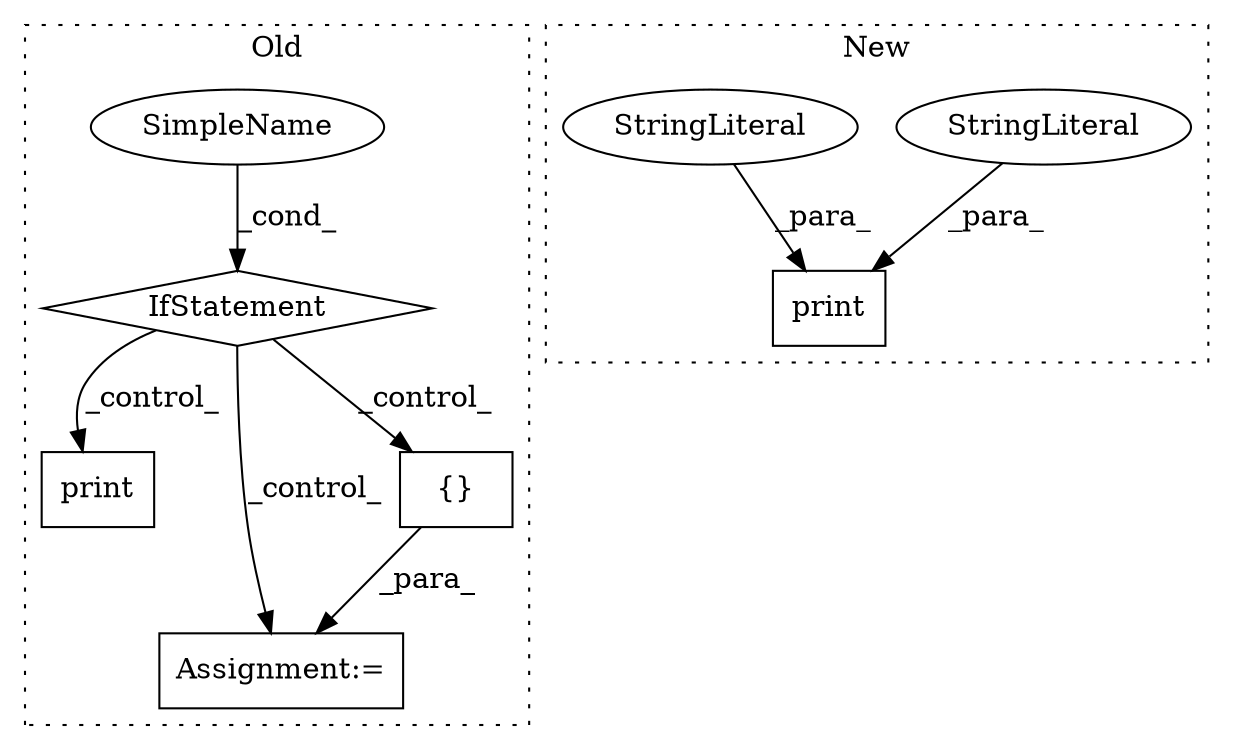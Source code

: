 digraph G {
subgraph cluster0 {
1 [label="print" a="32" s="2605,2666" l="6,1" shape="box"];
5 [label="IfStatement" a="25" s="2130,2159" l="4,2" shape="diamond"];
6 [label="SimpleName" a="42" s="" l="" shape="ellipse"];
7 [label="Assignment:=" a="7" s="2743" l="1" shape="box"];
8 [label="{}" a="4" s="2753,2760" l="1,1" shape="box"];
label = "Old";
style="dotted";
}
subgraph cluster1 {
2 [label="print" a="32" s="2750,2832" l="6,1" shape="box"];
3 [label="StringLiteral" a="45" s="2773" l="28" shape="ellipse"];
4 [label="StringLiteral" a="45" s="2804" l="28" shape="ellipse"];
label = "New";
style="dotted";
}
3 -> 2 [label="_para_"];
4 -> 2 [label="_para_"];
5 -> 1 [label="_control_"];
5 -> 7 [label="_control_"];
5 -> 8 [label="_control_"];
6 -> 5 [label="_cond_"];
8 -> 7 [label="_para_"];
}